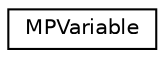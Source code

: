 digraph "Graphical Class Hierarchy"
{
 // LATEX_PDF_SIZE
  edge [fontname="Helvetica",fontsize="10",labelfontname="Helvetica",labelfontsize="10"];
  node [fontname="Helvetica",fontsize="10",shape=record];
  rankdir="LR";
  Node0 [label="MPVariable",height=0.2,width=0.4,color="black", fillcolor="white", style="filled",URL="$classoperations__research_1_1_m_p_variable.html",tooltip="The class for variables of a Mathematical Programming (MP) model."];
}
